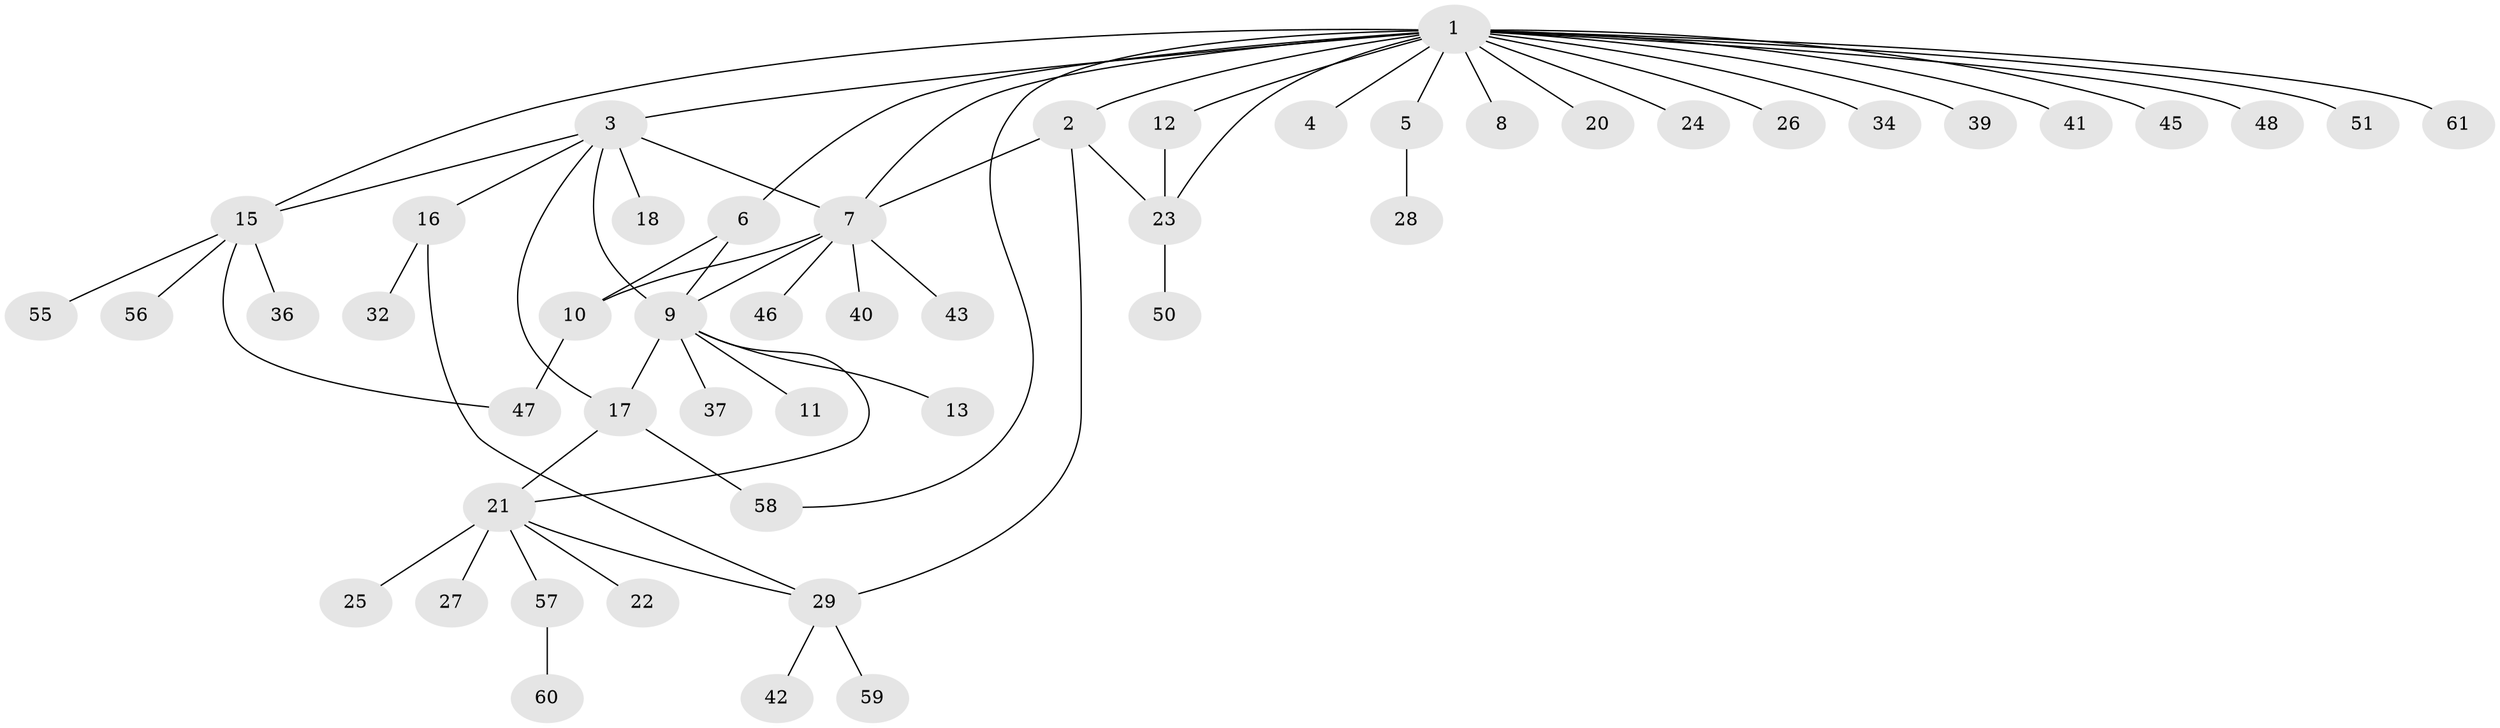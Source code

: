 // original degree distribution, {22: 0.015625, 5: 0.03125, 9: 0.03125, 2: 0.21875, 3: 0.09375, 8: 0.03125, 1: 0.546875, 7: 0.015625, 4: 0.015625}
// Generated by graph-tools (version 1.1) at 2025/11/02/27/25 16:11:10]
// undirected, 49 vertices, 62 edges
graph export_dot {
graph [start="1"]
  node [color=gray90,style=filled];
  1 [super="+63"];
  2;
  3 [super="+53"];
  4 [super="+30"];
  5;
  6;
  7 [super="+44"];
  8 [super="+64"];
  9 [super="+33"];
  10 [super="+14"];
  11 [super="+52"];
  12;
  13;
  15 [super="+31"];
  16 [super="+19"];
  17 [super="+49"];
  18;
  20;
  21 [super="+54"];
  22;
  23 [super="+38"];
  24;
  25;
  26;
  27;
  28;
  29 [super="+35"];
  32;
  34;
  36;
  37;
  39;
  40;
  41;
  42;
  43;
  45;
  46;
  47;
  48;
  50 [super="+62"];
  51;
  55;
  56;
  57;
  58;
  59;
  60;
  61;
  1 -- 2;
  1 -- 3 [weight=2];
  1 -- 4;
  1 -- 5;
  1 -- 6;
  1 -- 7;
  1 -- 8;
  1 -- 12;
  1 -- 15;
  1 -- 20;
  1 -- 24;
  1 -- 26;
  1 -- 34;
  1 -- 39;
  1 -- 41;
  1 -- 45;
  1 -- 48;
  1 -- 51;
  1 -- 58;
  1 -- 61;
  1 -- 23;
  2 -- 7;
  2 -- 29 [weight=2];
  2 -- 23;
  3 -- 7;
  3 -- 9;
  3 -- 15;
  3 -- 16;
  3 -- 17;
  3 -- 18;
  5 -- 28;
  6 -- 9;
  6 -- 10;
  7 -- 9;
  7 -- 10;
  7 -- 40;
  7 -- 43;
  7 -- 46;
  9 -- 11;
  9 -- 13;
  9 -- 21;
  9 -- 37;
  9 -- 17;
  10 -- 47;
  12 -- 23;
  15 -- 36;
  15 -- 47;
  15 -- 55;
  15 -- 56;
  16 -- 32;
  16 -- 29;
  17 -- 21;
  17 -- 58;
  21 -- 22;
  21 -- 25;
  21 -- 27;
  21 -- 57;
  21 -- 29;
  23 -- 50;
  29 -- 42;
  29 -- 59;
  57 -- 60;
}
